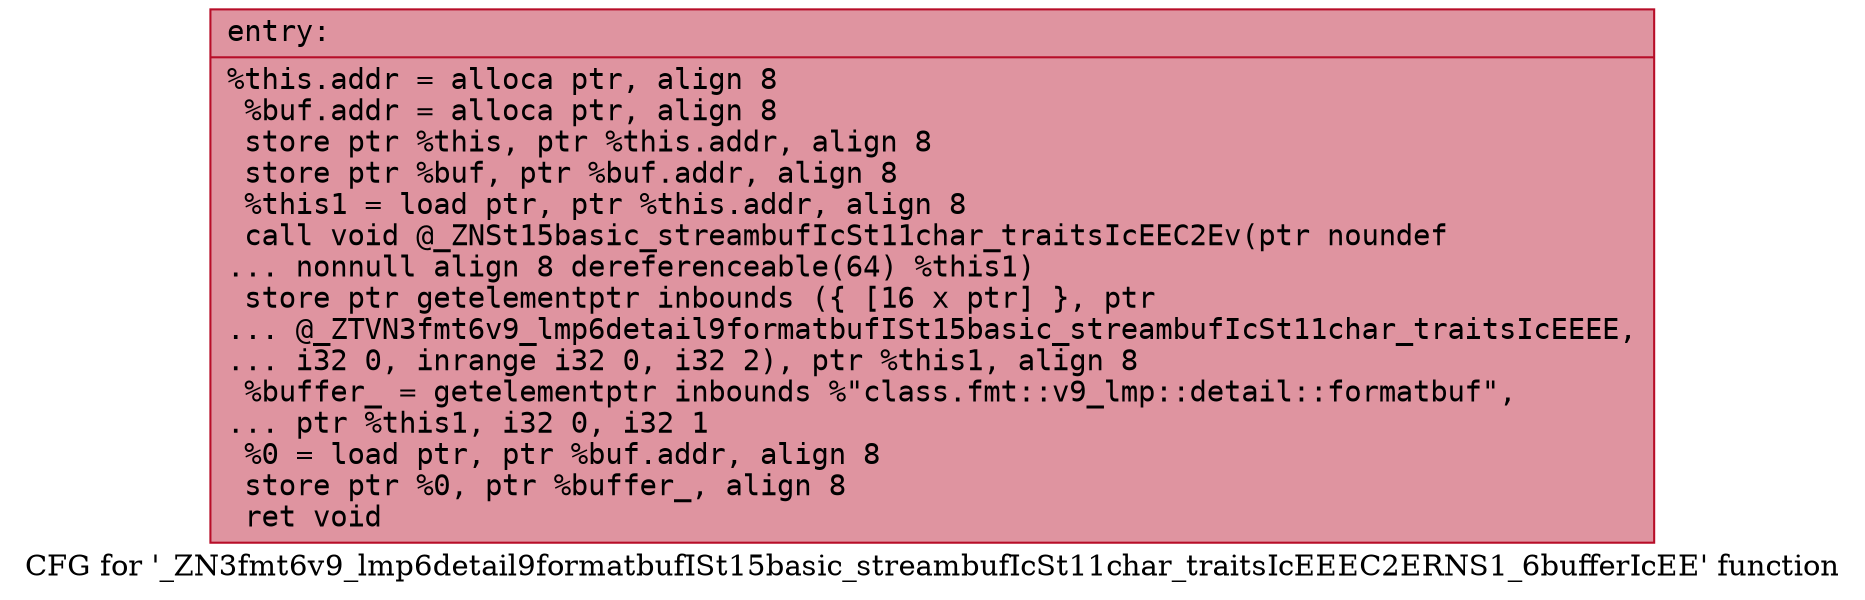 digraph "CFG for '_ZN3fmt6v9_lmp6detail9formatbufISt15basic_streambufIcSt11char_traitsIcEEEC2ERNS1_6bufferIcEE' function" {
	label="CFG for '_ZN3fmt6v9_lmp6detail9formatbufISt15basic_streambufIcSt11char_traitsIcEEEC2ERNS1_6bufferIcEE' function";

	Node0x5584169b6d00 [shape=record,color="#b70d28ff", style=filled, fillcolor="#b70d2870" fontname="Courier",label="{entry:\l|  %this.addr = alloca ptr, align 8\l  %buf.addr = alloca ptr, align 8\l  store ptr %this, ptr %this.addr, align 8\l  store ptr %buf, ptr %buf.addr, align 8\l  %this1 = load ptr, ptr %this.addr, align 8\l  call void @_ZNSt15basic_streambufIcSt11char_traitsIcEEC2Ev(ptr noundef\l... nonnull align 8 dereferenceable(64) %this1)\l  store ptr getelementptr inbounds (\{ [16 x ptr] \}, ptr\l... @_ZTVN3fmt6v9_lmp6detail9formatbufISt15basic_streambufIcSt11char_traitsIcEEEE,\l... i32 0, inrange i32 0, i32 2), ptr %this1, align 8\l  %buffer_ = getelementptr inbounds %\"class.fmt::v9_lmp::detail::formatbuf\",\l... ptr %this1, i32 0, i32 1\l  %0 = load ptr, ptr %buf.addr, align 8\l  store ptr %0, ptr %buffer_, align 8\l  ret void\l}"];
}
